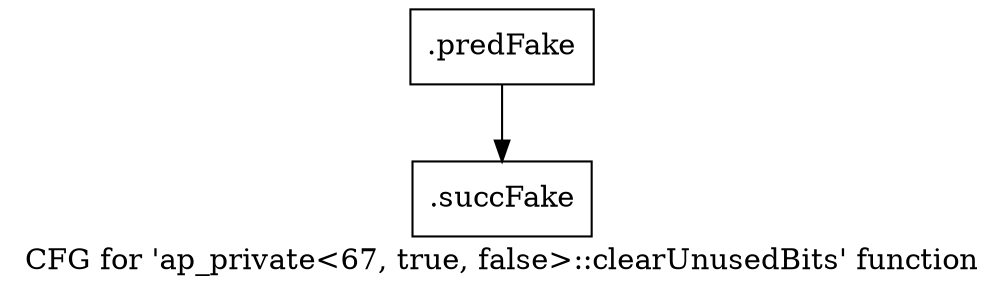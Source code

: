 digraph "CFG for 'ap_private\<67, true, false\>::clearUnusedBits' function" {
	label="CFG for 'ap_private\<67, true, false\>::clearUnusedBits' function";

	Node0x5f16290 [shape=record,filename="",linenumber="",label="{.predFake}"];
	Node0x5f16290 -> Node0x62f7f80[ callList="" memoryops="" filename="/mnt/xilinx/Vitis_HLS/2021.2/include/etc/ap_private.h" execusionnum="17"];
	Node0x62f7f80 [shape=record,filename="/mnt/xilinx/Vitis_HLS/2021.2/include/etc/ap_private.h",linenumber="3546",label="{.succFake}"];
}
